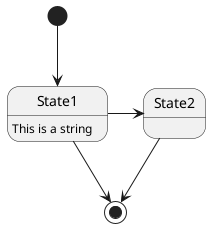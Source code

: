 {
  "sha1": "lfywdi03t13invagev8fj5rjzunympu",
  "insertion": {
    "when": "2024-06-03T18:59:34.093Z",
    "user": "plantuml@gmail.com"
  }
}
@startuml

[*] --> State1

State1 --> [*]

State1 -> State2

State2 --> [*]
State1 : This is a string
@enduml
